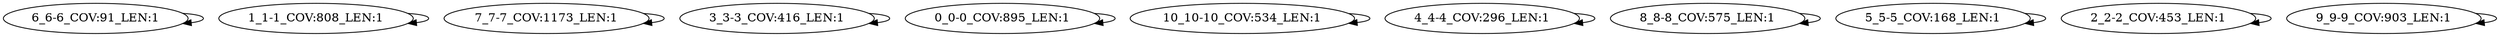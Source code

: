 digraph G {
    "6_6-6_COV:91_LEN:1" -> "6_6-6_COV:91_LEN:1";
    "1_1-1_COV:808_LEN:1" -> "1_1-1_COV:808_LEN:1";
    "7_7-7_COV:1173_LEN:1" -> "7_7-7_COV:1173_LEN:1";
    "3_3-3_COV:416_LEN:1" -> "3_3-3_COV:416_LEN:1";
    "0_0-0_COV:895_LEN:1" -> "0_0-0_COV:895_LEN:1";
    "10_10-10_COV:534_LEN:1" -> "10_10-10_COV:534_LEN:1";
    "4_4-4_COV:296_LEN:1" -> "4_4-4_COV:296_LEN:1";
    "8_8-8_COV:575_LEN:1" -> "8_8-8_COV:575_LEN:1";
    "5_5-5_COV:168_LEN:1" -> "5_5-5_COV:168_LEN:1";
    "2_2-2_COV:453_LEN:1" -> "2_2-2_COV:453_LEN:1";
    "9_9-9_COV:903_LEN:1" -> "9_9-9_COV:903_LEN:1";
}
